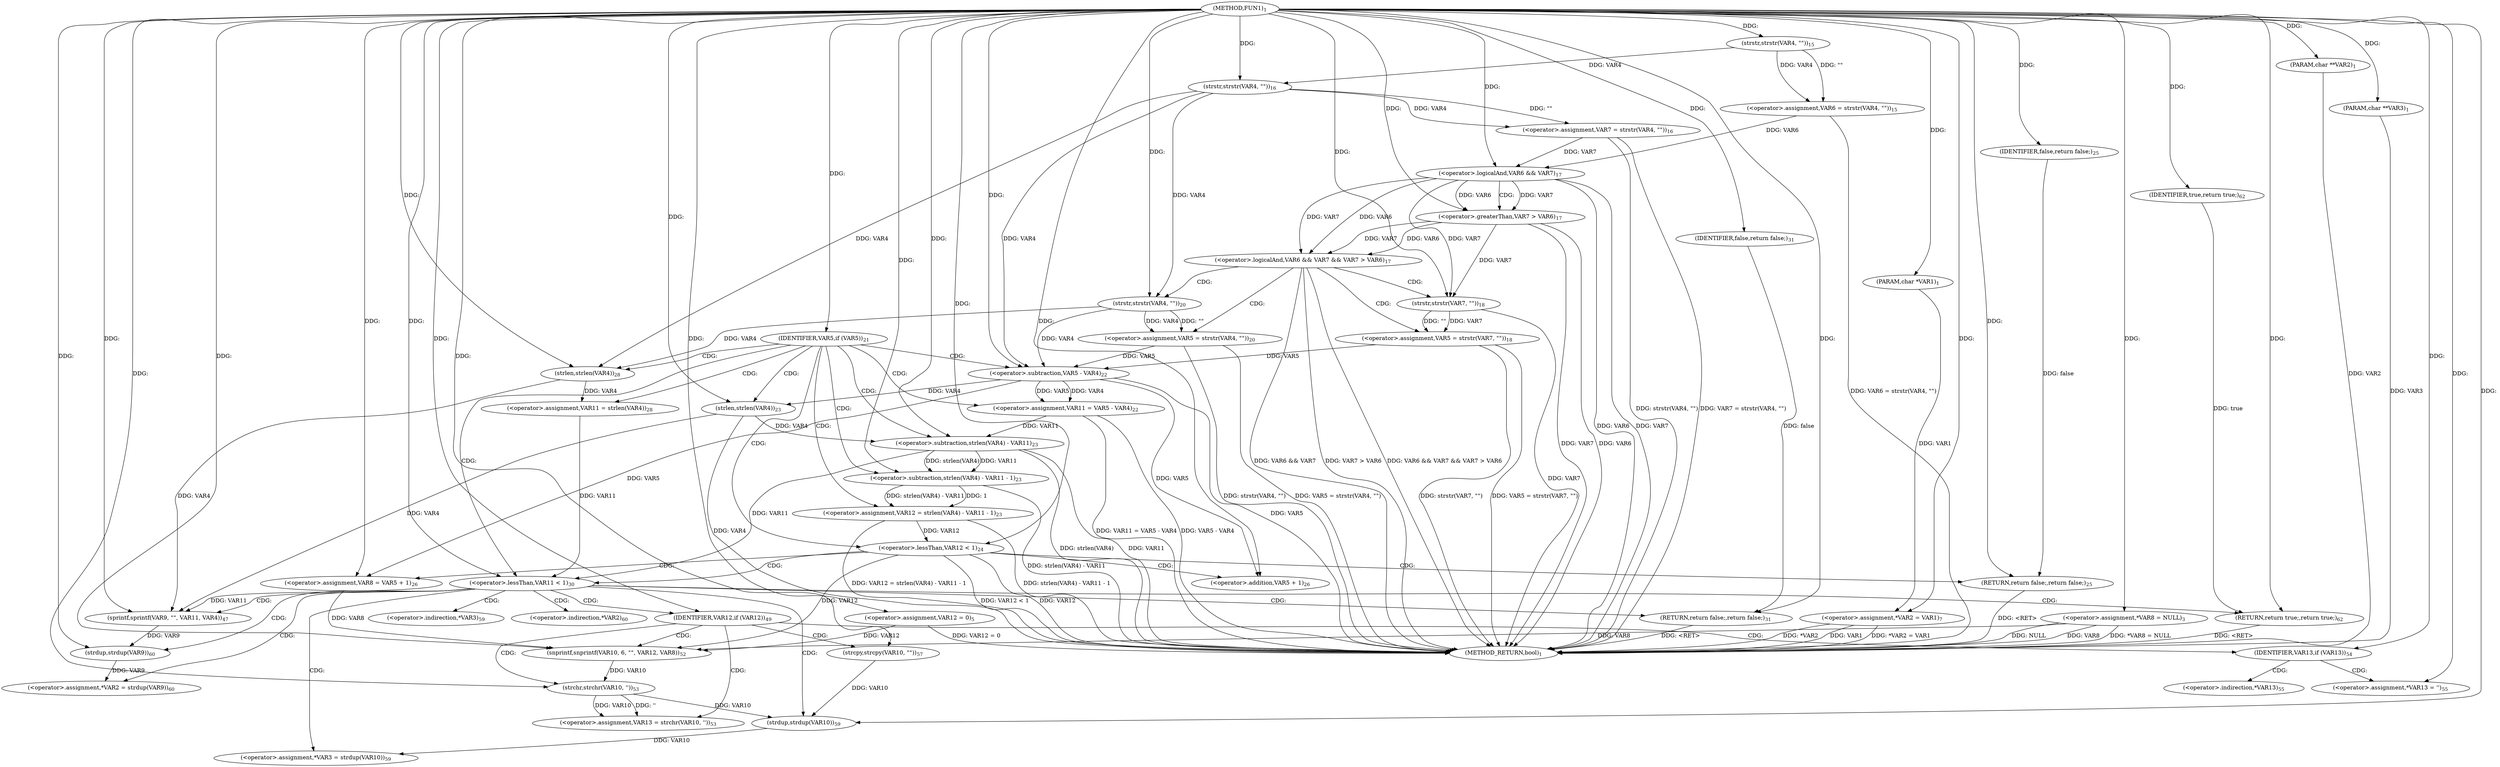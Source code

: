 digraph "FUN1" {  
"8" [label = <(METHOD,FUN1)<SUB>1</SUB>> ]
"148" [label = <(METHOD_RETURN,bool)<SUB>1</SUB>> ]
"9" [label = <(PARAM,char *VAR1)<SUB>1</SUB>> ]
"10" [label = <(PARAM,char **VAR2)<SUB>1</SUB>> ]
"11" [label = <(PARAM,char **VAR3)<SUB>1</SUB>> ]
"18" [label = <(&lt;operator&gt;.assignment,*VAR8 = NULL)<SUB>3</SUB>> ]
"25" [label = <(&lt;operator&gt;.assignment,VAR12 = 0)<SUB>5</SUB>> ]
"28" [label = <(&lt;operator&gt;.assignment,*VAR2 = VAR1)<SUB>7</SUB>> ]
"32" [label = <(&lt;operator&gt;.assignment,VAR6 = strstr(VAR4, &quot;&quot;))<SUB>15</SUB>> ]
"37" [label = <(&lt;operator&gt;.assignment,VAR7 = strstr(VAR4, &quot;&quot;))<SUB>16</SUB>> ]
"104" [label = <(sprintf,sprintf(VAR9, &quot;&quot;, VAR11, VAR4))<SUB>47</SUB>> ]
"136" [label = <(&lt;operator&gt;.assignment,*VAR3 = strdup(VAR10))<SUB>59</SUB>> ]
"141" [label = <(&lt;operator&gt;.assignment,*VAR2 = strdup(VAR9))<SUB>60</SUB>> ]
"146" [label = <(RETURN,return true;,return true;)<SUB>62</SUB>> ]
"43" [label = <(&lt;operator&gt;.logicalAnd,VAR6 &amp;&amp; VAR7 &amp;&amp; VAR7 &gt; VAR6)<SUB>17</SUB>> ]
"64" [label = <(IDENTIFIER,VAR5,if (VAR5))<SUB>21</SUB>> ]
"98" [label = <(&lt;operator&gt;.lessThan,VAR11 &lt; 1)<SUB>30</SUB>> ]
"110" [label = <(IDENTIFIER,VAR12,if (VAR12))<SUB>49</SUB>> ]
"147" [label = <(IDENTIFIER,true,return true;)<SUB>62</SUB>> ]
"34" [label = <(strstr,strstr(VAR4, &quot;&quot;))<SUB>15</SUB>> ]
"39" [label = <(strstr,strstr(VAR4, &quot;&quot;))<SUB>16</SUB>> ]
"51" [label = <(&lt;operator&gt;.assignment,VAR5 = strstr(VAR7, &quot;&quot;))<SUB>18</SUB>> ]
"66" [label = <(&lt;operator&gt;.assignment,VAR11 = VAR5 - VAR4)<SUB>22</SUB>> ]
"71" [label = <(&lt;operator&gt;.assignment,VAR12 = strlen(VAR4) - VAR11 - 1)<SUB>23</SUB>> ]
"86" [label = <(&lt;operator&gt;.assignment,VAR8 = VAR5 + 1)<SUB>26</SUB>> ]
"102" [label = <(RETURN,return false;,return false;)<SUB>31</SUB>> ]
"113" [label = <(snprintf,snprintf(VAR10, 6, &quot;&quot;, VAR12, VAR8))<SUB>52</SUB>> ]
"119" [label = <(&lt;operator&gt;.assignment,VAR13 = strchr(VAR10, ''))<SUB>53</SUB>> ]
"139" [label = <(strdup,strdup(VAR10))<SUB>59</SUB>> ]
"144" [label = <(strdup,strdup(VAR9))<SUB>60</SUB>> ]
"44" [label = <(&lt;operator&gt;.logicalAnd,VAR6 &amp;&amp; VAR7)<SUB>17</SUB>> ]
"47" [label = <(&lt;operator&gt;.greaterThan,VAR7 &gt; VAR6)<SUB>17</SUB>> ]
"58" [label = <(&lt;operator&gt;.assignment,VAR5 = strstr(VAR4, &quot;&quot;))<SUB>20</SUB>> ]
"80" [label = <(&lt;operator&gt;.lessThan,VAR12 &lt; 1)<SUB>24</SUB>> ]
"93" [label = <(&lt;operator&gt;.assignment,VAR11 = strlen(VAR4))<SUB>28</SUB>> ]
"103" [label = <(IDENTIFIER,false,return false;)<SUB>31</SUB>> ]
"125" [label = <(IDENTIFIER,VAR13,if (VAR13))<SUB>54</SUB>> ]
"133" [label = <(strcpy,strcpy(VAR10, &quot;&quot;))<SUB>57</SUB>> ]
"53" [label = <(strstr,strstr(VAR7, &quot;&quot;))<SUB>18</SUB>> ]
"68" [label = <(&lt;operator&gt;.subtraction,VAR5 - VAR4)<SUB>22</SUB>> ]
"73" [label = <(&lt;operator&gt;.subtraction,strlen(VAR4) - VAR11 - 1)<SUB>23</SUB>> ]
"84" [label = <(RETURN,return false;,return false;)<SUB>25</SUB>> ]
"88" [label = <(&lt;operator&gt;.addition,VAR5 + 1)<SUB>26</SUB>> ]
"121" [label = <(strchr,strchr(VAR10, ''))<SUB>53</SUB>> ]
"127" [label = <(&lt;operator&gt;.assignment,*VAR13 = '')<SUB>55</SUB>> ]
"60" [label = <(strstr,strstr(VAR4, &quot;&quot;))<SUB>20</SUB>> ]
"74" [label = <(&lt;operator&gt;.subtraction,strlen(VAR4) - VAR11)<SUB>23</SUB>> ]
"85" [label = <(IDENTIFIER,false,return false;)<SUB>25</SUB>> ]
"95" [label = <(strlen,strlen(VAR4))<SUB>28</SUB>> ]
"75" [label = <(strlen,strlen(VAR4))<SUB>23</SUB>> ]
"137" [label = <(&lt;operator&gt;.indirection,*VAR3)<SUB>59</SUB>> ]
"142" [label = <(&lt;operator&gt;.indirection,*VAR2)<SUB>60</SUB>> ]
"128" [label = <(&lt;operator&gt;.indirection,*VAR13)<SUB>55</SUB>> ]
  "102" -> "148"  [ label = "DDG: &lt;RET&gt;"] 
  "84" -> "148"  [ label = "DDG: &lt;RET&gt;"] 
  "146" -> "148"  [ label = "DDG: &lt;RET&gt;"] 
  "10" -> "148"  [ label = "DDG: VAR2"] 
  "11" -> "148"  [ label = "DDG: VAR3"] 
  "18" -> "148"  [ label = "DDG: VAR8"] 
  "18" -> "148"  [ label = "DDG: *VAR8 = NULL"] 
  "25" -> "148"  [ label = "DDG: VAR12 = 0"] 
  "28" -> "148"  [ label = "DDG: *VAR2"] 
  "28" -> "148"  [ label = "DDG: VAR1"] 
  "28" -> "148"  [ label = "DDG: *VAR2 = VAR1"] 
  "32" -> "148"  [ label = "DDG: VAR6 = strstr(VAR4, &quot;&quot;)"] 
  "37" -> "148"  [ label = "DDG: strstr(VAR4, &quot;&quot;)"] 
  "37" -> "148"  [ label = "DDG: VAR7 = strstr(VAR4, &quot;&quot;)"] 
  "44" -> "148"  [ label = "DDG: VAR6"] 
  "44" -> "148"  [ label = "DDG: VAR7"] 
  "43" -> "148"  [ label = "DDG: VAR6 &amp;&amp; VAR7"] 
  "47" -> "148"  [ label = "DDG: VAR7"] 
  "47" -> "148"  [ label = "DDG: VAR6"] 
  "43" -> "148"  [ label = "DDG: VAR7 &gt; VAR6"] 
  "43" -> "148"  [ label = "DDG: VAR6 &amp;&amp; VAR7 &amp;&amp; VAR7 &gt; VAR6"] 
  "58" -> "148"  [ label = "DDG: strstr(VAR4, &quot;&quot;)"] 
  "58" -> "148"  [ label = "DDG: VAR5 = strstr(VAR4, &quot;&quot;)"] 
  "53" -> "148"  [ label = "DDG: VAR7"] 
  "51" -> "148"  [ label = "DDG: strstr(VAR7, &quot;&quot;)"] 
  "51" -> "148"  [ label = "DDG: VAR5 = strstr(VAR7, &quot;&quot;)"] 
  "68" -> "148"  [ label = "DDG: VAR5"] 
  "66" -> "148"  [ label = "DDG: VAR5 - VAR4"] 
  "66" -> "148"  [ label = "DDG: VAR11 = VAR5 - VAR4"] 
  "75" -> "148"  [ label = "DDG: VAR4"] 
  "74" -> "148"  [ label = "DDG: strlen(VAR4)"] 
  "74" -> "148"  [ label = "DDG: VAR11"] 
  "73" -> "148"  [ label = "DDG: strlen(VAR4) - VAR11"] 
  "71" -> "148"  [ label = "DDG: strlen(VAR4) - VAR11 - 1"] 
  "71" -> "148"  [ label = "DDG: VAR12 = strlen(VAR4) - VAR11 - 1"] 
  "80" -> "148"  [ label = "DDG: VAR12"] 
  "80" -> "148"  [ label = "DDG: VAR12 &lt; 1"] 
  "18" -> "148"  [ label = "DDG: NULL"] 
  "8" -> "9"  [ label = "DDG: "] 
  "8" -> "10"  [ label = "DDG: "] 
  "8" -> "11"  [ label = "DDG: "] 
  "8" -> "18"  [ label = "DDG: "] 
  "8" -> "25"  [ label = "DDG: "] 
  "9" -> "28"  [ label = "DDG: VAR1"] 
  "8" -> "28"  [ label = "DDG: "] 
  "34" -> "32"  [ label = "DDG: VAR4"] 
  "34" -> "32"  [ label = "DDG: &quot;&quot;"] 
  "39" -> "37"  [ label = "DDG: VAR4"] 
  "39" -> "37"  [ label = "DDG: &quot;&quot;"] 
  "139" -> "136"  [ label = "DDG: VAR10"] 
  "144" -> "141"  [ label = "DDG: VAR9"] 
  "147" -> "146"  [ label = "DDG: true"] 
  "8" -> "146"  [ label = "DDG: "] 
  "8" -> "64"  [ label = "DDG: "] 
  "8" -> "104"  [ label = "DDG: "] 
  "98" -> "104"  [ label = "DDG: VAR11"] 
  "95" -> "104"  [ label = "DDG: VAR4"] 
  "75" -> "104"  [ label = "DDG: VAR4"] 
  "8" -> "110"  [ label = "DDG: "] 
  "8" -> "147"  [ label = "DDG: "] 
  "8" -> "34"  [ label = "DDG: "] 
  "34" -> "39"  [ label = "DDG: VAR4"] 
  "8" -> "39"  [ label = "DDG: "] 
  "44" -> "43"  [ label = "DDG: VAR6"] 
  "44" -> "43"  [ label = "DDG: VAR7"] 
  "47" -> "43"  [ label = "DDG: VAR7"] 
  "47" -> "43"  [ label = "DDG: VAR6"] 
  "53" -> "51"  [ label = "DDG: VAR7"] 
  "53" -> "51"  [ label = "DDG: &quot;&quot;"] 
  "68" -> "66"  [ label = "DDG: VAR5"] 
  "68" -> "66"  [ label = "DDG: VAR4"] 
  "73" -> "71"  [ label = "DDG: strlen(VAR4) - VAR11"] 
  "73" -> "71"  [ label = "DDG: 1"] 
  "68" -> "86"  [ label = "DDG: VAR5"] 
  "8" -> "86"  [ label = "DDG: "] 
  "93" -> "98"  [ label = "DDG: VAR11"] 
  "74" -> "98"  [ label = "DDG: VAR11"] 
  "8" -> "98"  [ label = "DDG: "] 
  "103" -> "102"  [ label = "DDG: false"] 
  "8" -> "102"  [ label = "DDG: "] 
  "121" -> "119"  [ label = "DDG: VAR10"] 
  "121" -> "119"  [ label = "DDG: ''"] 
  "133" -> "139"  [ label = "DDG: VAR10"] 
  "121" -> "139"  [ label = "DDG: VAR10"] 
  "8" -> "139"  [ label = "DDG: "] 
  "104" -> "144"  [ label = "DDG: VAR9"] 
  "8" -> "144"  [ label = "DDG: "] 
  "32" -> "44"  [ label = "DDG: VAR6"] 
  "8" -> "44"  [ label = "DDG: "] 
  "37" -> "44"  [ label = "DDG: VAR7"] 
  "44" -> "47"  [ label = "DDG: VAR7"] 
  "8" -> "47"  [ label = "DDG: "] 
  "44" -> "47"  [ label = "DDG: VAR6"] 
  "60" -> "58"  [ label = "DDG: VAR4"] 
  "60" -> "58"  [ label = "DDG: &quot;&quot;"] 
  "95" -> "93"  [ label = "DDG: VAR4"] 
  "8" -> "103"  [ label = "DDG: "] 
  "8" -> "113"  [ label = "DDG: "] 
  "25" -> "113"  [ label = "DDG: VAR12"] 
  "80" -> "113"  [ label = "DDG: VAR12"] 
  "18" -> "113"  [ label = "DDG: VAR8"] 
  "86" -> "113"  [ label = "DDG: VAR8"] 
  "8" -> "125"  [ label = "DDG: "] 
  "44" -> "53"  [ label = "DDG: VAR7"] 
  "47" -> "53"  [ label = "DDG: VAR7"] 
  "8" -> "53"  [ label = "DDG: "] 
  "58" -> "68"  [ label = "DDG: VAR5"] 
  "51" -> "68"  [ label = "DDG: VAR5"] 
  "8" -> "68"  [ label = "DDG: "] 
  "39" -> "68"  [ label = "DDG: VAR4"] 
  "60" -> "68"  [ label = "DDG: VAR4"] 
  "74" -> "73"  [ label = "DDG: strlen(VAR4)"] 
  "74" -> "73"  [ label = "DDG: VAR11"] 
  "8" -> "73"  [ label = "DDG: "] 
  "71" -> "80"  [ label = "DDG: VAR12"] 
  "8" -> "80"  [ label = "DDG: "] 
  "85" -> "84"  [ label = "DDG: false"] 
  "8" -> "84"  [ label = "DDG: "] 
  "68" -> "88"  [ label = "DDG: VAR5"] 
  "8" -> "88"  [ label = "DDG: "] 
  "113" -> "121"  [ label = "DDG: VAR10"] 
  "8" -> "121"  [ label = "DDG: "] 
  "8" -> "127"  [ label = "DDG: "] 
  "8" -> "133"  [ label = "DDG: "] 
  "39" -> "60"  [ label = "DDG: VAR4"] 
  "8" -> "60"  [ label = "DDG: "] 
  "75" -> "74"  [ label = "DDG: VAR4"] 
  "66" -> "74"  [ label = "DDG: VAR11"] 
  "8" -> "74"  [ label = "DDG: "] 
  "8" -> "85"  [ label = "DDG: "] 
  "39" -> "95"  [ label = "DDG: VAR4"] 
  "60" -> "95"  [ label = "DDG: VAR4"] 
  "8" -> "95"  [ label = "DDG: "] 
  "68" -> "75"  [ label = "DDG: VAR4"] 
  "8" -> "75"  [ label = "DDG: "] 
  "43" -> "60"  [ label = "CDG: "] 
  "43" -> "51"  [ label = "CDG: "] 
  "43" -> "58"  [ label = "CDG: "] 
  "43" -> "53"  [ label = "CDG: "] 
  "64" -> "68"  [ label = "CDG: "] 
  "64" -> "73"  [ label = "CDG: "] 
  "64" -> "66"  [ label = "CDG: "] 
  "64" -> "98"  [ label = "CDG: "] 
  "64" -> "75"  [ label = "CDG: "] 
  "64" -> "74"  [ label = "CDG: "] 
  "64" -> "95"  [ label = "CDG: "] 
  "64" -> "93"  [ label = "CDG: "] 
  "64" -> "80"  [ label = "CDG: "] 
  "64" -> "71"  [ label = "CDG: "] 
  "98" -> "141"  [ label = "CDG: "] 
  "98" -> "136"  [ label = "CDG: "] 
  "98" -> "146"  [ label = "CDG: "] 
  "98" -> "102"  [ label = "CDG: "] 
  "98" -> "142"  [ label = "CDG: "] 
  "98" -> "104"  [ label = "CDG: "] 
  "98" -> "144"  [ label = "CDG: "] 
  "98" -> "137"  [ label = "CDG: "] 
  "98" -> "110"  [ label = "CDG: "] 
  "98" -> "139"  [ label = "CDG: "] 
  "110" -> "113"  [ label = "CDG: "] 
  "110" -> "119"  [ label = "CDG: "] 
  "110" -> "121"  [ label = "CDG: "] 
  "110" -> "125"  [ label = "CDG: "] 
  "110" -> "133"  [ label = "CDG: "] 
  "44" -> "47"  [ label = "CDG: "] 
  "80" -> "98"  [ label = "CDG: "] 
  "80" -> "84"  [ label = "CDG: "] 
  "80" -> "88"  [ label = "CDG: "] 
  "80" -> "86"  [ label = "CDG: "] 
  "125" -> "128"  [ label = "CDG: "] 
  "125" -> "127"  [ label = "CDG: "] 
}
